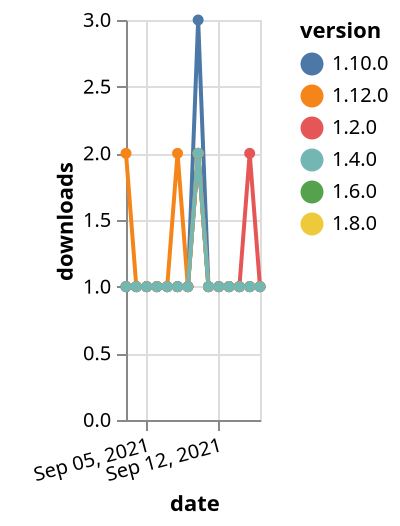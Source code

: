{"$schema": "https://vega.github.io/schema/vega-lite/v5.json", "description": "A simple bar chart with embedded data.", "data": {"values": [{"date": "2021-09-03", "total": 198, "delta": 1, "version": "1.6.0"}, {"date": "2021-09-04", "total": 199, "delta": 1, "version": "1.6.0"}, {"date": "2021-09-05", "total": 200, "delta": 1, "version": "1.6.0"}, {"date": "2021-09-06", "total": 201, "delta": 1, "version": "1.6.0"}, {"date": "2021-09-07", "total": 202, "delta": 1, "version": "1.6.0"}, {"date": "2021-09-08", "total": 203, "delta": 1, "version": "1.6.0"}, {"date": "2021-09-09", "total": 204, "delta": 1, "version": "1.6.0"}, {"date": "2021-09-10", "total": 206, "delta": 2, "version": "1.6.0"}, {"date": "2021-09-11", "total": 207, "delta": 1, "version": "1.6.0"}, {"date": "2021-09-12", "total": 208, "delta": 1, "version": "1.6.0"}, {"date": "2021-09-13", "total": 209, "delta": 1, "version": "1.6.0"}, {"date": "2021-09-14", "total": 210, "delta": 1, "version": "1.6.0"}, {"date": "2021-09-15", "total": 211, "delta": 1, "version": "1.6.0"}, {"date": "2021-09-16", "total": 212, "delta": 1, "version": "1.6.0"}, {"date": "2021-09-03", "total": 167, "delta": 1, "version": "1.8.0"}, {"date": "2021-09-04", "total": 168, "delta": 1, "version": "1.8.0"}, {"date": "2021-09-05", "total": 169, "delta": 1, "version": "1.8.0"}, {"date": "2021-09-06", "total": 170, "delta": 1, "version": "1.8.0"}, {"date": "2021-09-07", "total": 171, "delta": 1, "version": "1.8.0"}, {"date": "2021-09-08", "total": 172, "delta": 1, "version": "1.8.0"}, {"date": "2021-09-09", "total": 173, "delta": 1, "version": "1.8.0"}, {"date": "2021-09-10", "total": 175, "delta": 2, "version": "1.8.0"}, {"date": "2021-09-11", "total": 176, "delta": 1, "version": "1.8.0"}, {"date": "2021-09-12", "total": 177, "delta": 1, "version": "1.8.0"}, {"date": "2021-09-13", "total": 178, "delta": 1, "version": "1.8.0"}, {"date": "2021-09-14", "total": 179, "delta": 1, "version": "1.8.0"}, {"date": "2021-09-15", "total": 180, "delta": 1, "version": "1.8.0"}, {"date": "2021-09-16", "total": 181, "delta": 1, "version": "1.8.0"}, {"date": "2021-09-03", "total": 196, "delta": 1, "version": "1.10.0"}, {"date": "2021-09-04", "total": 197, "delta": 1, "version": "1.10.0"}, {"date": "2021-09-05", "total": 198, "delta": 1, "version": "1.10.0"}, {"date": "2021-09-06", "total": 199, "delta": 1, "version": "1.10.0"}, {"date": "2021-09-07", "total": 200, "delta": 1, "version": "1.10.0"}, {"date": "2021-09-08", "total": 201, "delta": 1, "version": "1.10.0"}, {"date": "2021-09-09", "total": 202, "delta": 1, "version": "1.10.0"}, {"date": "2021-09-10", "total": 205, "delta": 3, "version": "1.10.0"}, {"date": "2021-09-11", "total": 206, "delta": 1, "version": "1.10.0"}, {"date": "2021-09-12", "total": 207, "delta": 1, "version": "1.10.0"}, {"date": "2021-09-13", "total": 208, "delta": 1, "version": "1.10.0"}, {"date": "2021-09-14", "total": 209, "delta": 1, "version": "1.10.0"}, {"date": "2021-09-15", "total": 210, "delta": 1, "version": "1.10.0"}, {"date": "2021-09-16", "total": 211, "delta": 1, "version": "1.10.0"}, {"date": "2021-09-03", "total": 257, "delta": 1, "version": "1.2.0"}, {"date": "2021-09-04", "total": 258, "delta": 1, "version": "1.2.0"}, {"date": "2021-09-05", "total": 259, "delta": 1, "version": "1.2.0"}, {"date": "2021-09-06", "total": 260, "delta": 1, "version": "1.2.0"}, {"date": "2021-09-07", "total": 261, "delta": 1, "version": "1.2.0"}, {"date": "2021-09-08", "total": 262, "delta": 1, "version": "1.2.0"}, {"date": "2021-09-09", "total": 263, "delta": 1, "version": "1.2.0"}, {"date": "2021-09-10", "total": 265, "delta": 2, "version": "1.2.0"}, {"date": "2021-09-11", "total": 266, "delta": 1, "version": "1.2.0"}, {"date": "2021-09-12", "total": 267, "delta": 1, "version": "1.2.0"}, {"date": "2021-09-13", "total": 268, "delta": 1, "version": "1.2.0"}, {"date": "2021-09-14", "total": 269, "delta": 1, "version": "1.2.0"}, {"date": "2021-09-15", "total": 271, "delta": 2, "version": "1.2.0"}, {"date": "2021-09-16", "total": 272, "delta": 1, "version": "1.2.0"}, {"date": "2021-09-03", "total": 117, "delta": 2, "version": "1.12.0"}, {"date": "2021-09-04", "total": 118, "delta": 1, "version": "1.12.0"}, {"date": "2021-09-05", "total": 119, "delta": 1, "version": "1.12.0"}, {"date": "2021-09-06", "total": 120, "delta": 1, "version": "1.12.0"}, {"date": "2021-09-07", "total": 121, "delta": 1, "version": "1.12.0"}, {"date": "2021-09-08", "total": 123, "delta": 2, "version": "1.12.0"}, {"date": "2021-09-09", "total": 124, "delta": 1, "version": "1.12.0"}, {"date": "2021-09-10", "total": 126, "delta": 2, "version": "1.12.0"}, {"date": "2021-09-11", "total": 127, "delta": 1, "version": "1.12.0"}, {"date": "2021-09-12", "total": 128, "delta": 1, "version": "1.12.0"}, {"date": "2021-09-13", "total": 129, "delta": 1, "version": "1.12.0"}, {"date": "2021-09-14", "total": 130, "delta": 1, "version": "1.12.0"}, {"date": "2021-09-15", "total": 131, "delta": 1, "version": "1.12.0"}, {"date": "2021-09-16", "total": 132, "delta": 1, "version": "1.12.0"}, {"date": "2021-09-03", "total": 197, "delta": 1, "version": "1.4.0"}, {"date": "2021-09-04", "total": 198, "delta": 1, "version": "1.4.0"}, {"date": "2021-09-05", "total": 199, "delta": 1, "version": "1.4.0"}, {"date": "2021-09-06", "total": 200, "delta": 1, "version": "1.4.0"}, {"date": "2021-09-07", "total": 201, "delta": 1, "version": "1.4.0"}, {"date": "2021-09-08", "total": 202, "delta": 1, "version": "1.4.0"}, {"date": "2021-09-09", "total": 203, "delta": 1, "version": "1.4.0"}, {"date": "2021-09-10", "total": 205, "delta": 2, "version": "1.4.0"}, {"date": "2021-09-11", "total": 206, "delta": 1, "version": "1.4.0"}, {"date": "2021-09-12", "total": 207, "delta": 1, "version": "1.4.0"}, {"date": "2021-09-13", "total": 208, "delta": 1, "version": "1.4.0"}, {"date": "2021-09-14", "total": 209, "delta": 1, "version": "1.4.0"}, {"date": "2021-09-15", "total": 210, "delta": 1, "version": "1.4.0"}, {"date": "2021-09-16", "total": 211, "delta": 1, "version": "1.4.0"}]}, "width": "container", "mark": {"type": "line", "point": {"filled": true}}, "encoding": {"x": {"field": "date", "type": "temporal", "timeUnit": "yearmonthdate", "title": "date", "axis": {"labelAngle": -15}}, "y": {"field": "delta", "type": "quantitative", "title": "downloads"}, "color": {"field": "version", "type": "nominal"}, "tooltip": {"field": "delta"}}}
